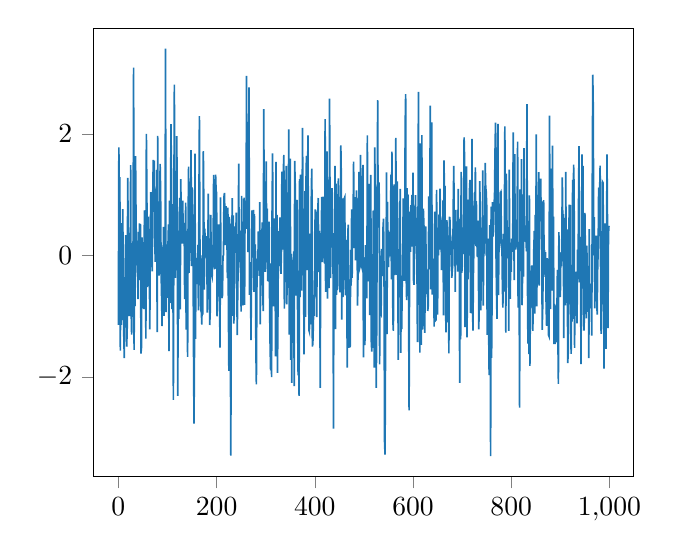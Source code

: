 % This file was created by matplotlib2tikz v0.6.17.
\begin{tikzpicture}

\definecolor{color0}{rgb}{0.122,0.467,0.706}

\begin{axis}[
xmin=-49.95, xmax=1048.95,
ymin=-3.641, ymax=3.739,
tick align=outside,
tick pos=left,
x grid style={white!69.02!black},
y grid style={white!69.02!black}
]
\addplot [semithick, color0, forget plot]
table {%
0 -1.143
1 1.778
2 0.699
3 1.288
4 -1.567
5 0.529
6 -1.145
7 -0.747
8 -0.35
9 0.762
10 -0.731
11 -1.296
12 -1.691
13 -0.804
14 -0.119
15 0.331
16 -0.43
17 -1.504
18 -1.177
19 1.276
20 0.411
21 0.322
22 -1.002
23 0.259
24 -0.351
25 1.486
26 -0.886
27 -1.305
28 -0.802
29 -0.07
30 0.248
31 3.092
32 -1.554
33 0.238
34 -0.835
35 1.633
36 0.533
37 0.14
38 -0.071
39 -0.231
40 -0.72
41 0.388
42 -0.408
43 0.525
44 0.306
45 0.512
46 -1.617
47 -1.517
48 0.298
49 -0.667
50 -0.872
51 0.217
52 -0.883
53 0.742
54 0.594
55 0.526
56 -1.372
57 1.998
58 1.058
59 -0.521
60 -0.025
61 0.637
62 -0.502
63 -0.13
64 -1.219
65 0.165
66 1.04
67 0.14
68 0.835
69 -0.262
70 0.974
71 1.572
72 0.994
73 1.558
74 0.395
75 -0.108
76 0.557
77 0.068
78 1.405
79 -1.264
80 1.968
81 -0.097
82 0.214
83 -0.333
84 0.011
85 1.506
86 1.05
87 -0.27
88 -0.676
89 -1.164
90 0.14
91 -0.18
92 0.467
93 -0.996
94 0.323
95 -0.222
96 3.404
97 -0.933
98 -0.082
99 0.182
100 -0.701
101 0.16
102 0.51
103 -1.578
104 0.901
105 -0.411
106 -0.784
107 2.162
108 1.464
109 -0.884
110 0.842
111 -0.005
112 -2.377
113 0.787
114 2.812
115 0.115
116 -0.372
117 0.415
118 0.765
119 1.962
120 0.351
121 -2.311
122 0.196
123 -1.046
124 0.332
125 0.946
126 -0.891
127 1.256
128 0.663
129 0.382
130 0.193
131 0.9
132 0.413
133 0.409
134 0.535
135 -0.72
136 0.022
137 0.869
138 -1.222
139 0.405
140 -0.704
141 -1.669
142 0.57
143 1.459
144 -0.288
145 0.958
146 0.043
147 0.723
148 1.734
149 -0.179
150 1.119
151 1.069
152 0.272
153 -1.493
154 -2.77
155 -1.491
156 1.673
157 -1.375
158 -0.241
159 -0.042
160 -0.382
161 -0.474
162 0.171
163 -0.906
164 0.847
165 2.29
166 0.289
167 -0.222
168 -0.908
169 -0.938
170 -1.139
171 -6.648e-05
172 -0.976
173 1.714
174 0.813
175 -0.562
176 0.441
177 0.125
178 0.063
179 0.141
180 0.318
181 -0.941
182 -0.273
183 1.015
184 0.07
185 -0.244
186 -1.146
187 -0.929
188 0.665
189 0.041
190 -0.3
191 -0.339
192 -0.102
193 0.22
194 1.324
195 -0.054
196 -0.214
197 -0.21
198 1.327
199 1.061
200 1.025
201 -1.006
202 -0.531
203 -0.072
204 0.51
205 -0.383
206 -0.686
207 -1.52
208 0.953
209 -0.42
210 -0.428
211 -0.704
212 -0.655
213 -0.017
214 0.009
215 0.964
216 1.027
217 0.641
218 0.167
219 0.811
220 0.299
221 0.348
222 -0.376
223 0.786
224 -0.818
225 -1.9
226 0.635
227 0.337
228 -1.423
229 -3.298
230 0.521
231 0.33
232 0.942
233 -0.994
234 0.66
235 -1.123
236 -0.937
237 0.366
238 0.476
239 0.174
240 0.705
241 -0.238
242 -1.313
243 -0.687
244 -0.076
245 1.509
246 -0.021
247 0.405
248 -0.145
249 -0.31
250 -0.924
251 0.981
252 0.239
253 -0.479
254 -0.824
255 0.159
256 0.951
257 -0.814
258 0.902
259 0.639
260 0.476
261 2.956
262 0.436
263 1.286
264 0.055
265 1.157
266 2.764
267 -0.649
268 -0.469
269 -0.111
270 -1.395
271 -0.497
272 0.74
273 -0.038
274 0.451
275 0.747
276 -0.602
277 0.679
278 -0.484
279 0.182
280 -1.532
281 -2.125
282 -0.585
283 -0.053
284 -0.177
285 0.393
286 0.277
287 -0.337
288 0.877
289 -1.137
290 0.074
291 -0.494
292 0.269
293 0.544
294 -0.621
295 -0.918
296 2.407
297 0.627
298 0.388
299 -0.27
300 0.091
301 1.546
302 0.063
303 0.769
304 -0.426
305 0.349
306 -0.433
307 0.555
308 -0.845
309 -1.506
310 -1.893
311 -0.133
312 -2.005
313 0.759
314 1.68
315 0.075
316 -0.839
317 0.61
318 -0.665
319 0.25
320 -1.663
321 1.539
322 -1.224
323 0.668
324 -1.933
325 -0.891
326 0.4
327 0.075
328 -0.175
329 0.627
330 -0.068
331 -0.305
332 0.046
333 1.377
334 0.096
335 0.779
336 1.407
337 1.652
338 -0.878
339 -0.115
340 1.246
341 -0.44
342 1.473
343 -0.807
344 -0.073
345 -0.536
346 0.682
347 2.074
348 -1.305
349 -0.962
350 1.591
351 -1.722
352 0.025
353 -2.1
354 -0.419
355 -0.074
356 -0.364
357 0.064
358 -2.154
359 1.556
360 1.196
361 0.128
362 -0.663
363 -0.044
364 0.914
365 -1.054
366 -1.974
367 -1.519
368 -2.314
369 1.254
370 -0.688
371 1.327
372 0.262
373 -0.58
374 0.44
375 2.097
376 0.418
377 0.219
378 -1.629
379 -0.637
380 1.058
381 -1.011
382 1.209
383 1.637
384 -0.241
385 0.722
386 1.974
387 0.248
388 -1.233
389 -1.261
390 0.356
391 -1.136
392 -1.073
393 1.154
394 1.427
395 -1.5
396 -1.457
397 -1.142
398 -0.65
399 -0.995
400 0.377
401 0.755
402 0.696
403 -0.153
404 -1.015
405 0.644
406 0.697
407 0.944
408 -0.275
409 0.401
410 0.307
411 -2.182
412 0.123
413 -0.1
414 0.964
415 -0.11
416 0.384
417 0.966
418 0.215
419 0.006
420 -0.136
421 2.241
422 -0.602
423 0.952
424 0.592
425 1.711
426 -0.711
427 0.47
428 0.807
429 -0.54
430 2.582
431 0.913
432 -0.376
433 0.245
434 0.371
435 1.106
436 0.139
437 0.365
438 -2.854
439 0.115
440 -0.444
441 1.474
442 -1.215
443 1.181
444 -0.649
445 -0.377
446 -0.571
447 0.841
448 1.266
449 -0.149
450 0.663
451 -0.609
452 0.176
453 1.809
454 1.26
455 -1.059
456 0.94
457 -0.687
458 -0.643
459 0.889
460 0.939
461 0.959
462 -0.364
463 -0.657
464 0.256
465 -0.157
466 -1.846
467 0.253
468 0.507
469 -1.524
470 -0.536
471 -1.251
472 -1.513
473 0.09
474 -0.497
475 0.758
476 -0.369
477 0.456
478 0.581
479 1.545
480 0.298
481 0.118
482 0.959
483 -0.082
484 0.489
485 1.069
486 0.581
487 -0.827
488 -0.289
489 0.148
490 1.373
491 -0.224
492 -0.193
493 1.656
494 -0.135
495 -0.168
496 1.238
497 1.239
498 1.488
499 -1.68
500 -0.75
501 -0.225
502 -1.479
503 0.17
504 -0.609
505 0.138
506 -0.706
507 1.976
508 -0.037
509 -0.427
510 -0.249
511 1.175
512 -0.984
513 -0.342
514 1.326
515 -1.41
516 -1.583
517 0.021
518 -1.524
519 0.737
520 -0.68
521 -1.849
522 1.776
523 1.109
524 -0.176
525 -2.181
526 -1.295
527 0.474
528 2.556
529 0.488
530 0.802
531 1.203
532 -1.796
533 -0.005
534 -0.953
535 -0.971
536 0.106
537 -0.197
538 -0.343
539 0.466
540 0.606
541 -0.347
542 -3.056
543 -3.281
544 -1.53
545 -0.696
546 1.366
547 -1.298
548 0.881
549 -0.016
550 -0.193
551 0.188
552 0.32
553 0.287
554 -0.018
555 1.33
556 -0.397
557 1.706
558 0.7
559 -1.082
560 -1.244
561 0.773
562 1.17
563 -0.324
564 0.066
565 1.935
566 -0.319
567 0.085
568 1.219
569 -0.316
570 -1.722
571 -0.138
572 -0.617
573 0.538
574 1.095
575 -1.606
576 -0.617
577 -1.213
578 -0.444
579 -0.292
580 0.937
581 0.415
582 -0.419
583 0.075
584 2.129
585 2.655
586 -0.296
587 -0.737
588 1.106
589 -0.132
590 1.0
591 -0.756
592 -2.553
593 0.022
594 0.719
595 0.058
596 0.825
597 0.781
598 0.997
599 0.143
600 1.36
601 -0.406
602 -0.484
603 0.017
604 0.416
605 0.991
606 0.486
607 0.52
608 -0.132
609 -1.428
610 0.013
611 2.691
612 -0.053
613 -0.393
614 -1.599
615 1.843
616 -0.839
617 -1.474
618 1.979
619 -1.223
620 -1.13
621 0.771
622 0.535
623 0.305
624 -1.276
625 0.188
626 0.475
627 -0.639
628 -0.3
629 -0.276
630 -0.915
631 -0.829
632 0.971
633 -0.181
634 -0.146
635 2.465
636 -0.56
637 -0.343
638 2.19
639 -0.646
640 -0.555
641 -0.445
642 -0.055
643 -1.171
644 0.72
645 -0.227
646 -1.07
647 -1.06
648 1.077
649 -0.253
650 -0.975
651 0.455
652 -0.0
653 0.672
654 0.094
655 1.1
656 0.492
657 0.582
658 -0.244
659 -0.051
660 0.044
661 0.906
662 -0.988
663 1.562
664 1.07
665 1.145
666 -0.313
667 -1.268
668 -0.274
669 0.579
670 -0.452
671 -1.103
672 0.33
673 -1.615
674 0.623
675 0.622
676 0.347
677 0.285
678 0.009
679 -0.369
680 -0.233
681 -0.144
682 0.879
683 1.474
684 0.461
685 0.561
686 -0.599
687 0.748
688 0.141
689 0.558
690 0.101
691 -0.269
692 1.095
693 0.026
694 0.599
695 -2.101
696 0.423
697 -1.383
698 1.375
699 -0.285
700 -0.232
701 0.266
702 0.021
703 0.707
704 1.944
705 1.58
706 -1.18
707 0.887
708 0.833
709 1.465
710 -1.351
711 -0.114
712 -0.392
713 0.916
714 0.368
715 1.078
716 1.241
717 -0.948
718 -0.853
719 -0.955
720 1.918
721 -0.579
722 -1.24
723 -0.274
724 0.176
725 1.034
726 0.813
727 1.447
728 0.153
729 0.894
730 0.268
731 -0.028
732 0.573
733 0.033
734 -1.219
735 -0.529
736 1.22
737 0.408
738 -0.906
739 -0.289
740 0.456
741 -0.01
742 1.397
743 -0.826
744 0.118
745 0.155
746 0.117
747 1.521
748 1.125
749 1.049
750 0.822
751 -1.309
752 0.276
753 -0.25
754 -1.19
755 -1.973
756 0.496
757 0.092
758 -3.306
759 0.801
760 -1.689
761 -0.622
762 0.878
763 0.309
764 0.405
765 0.835
766 0.977
767 1.716
768 2.183
769 0.029
770 -0.589
771 -1.044
772 1.688
773 2.163
774 -0.654
775 0.179
776 0.129
777 0.196
778 1.03
779 1.045
780 0.25
781 0.25
782 -0.506
783 -0.861
784 0.352
785 -0.597
786 0.42
787 2.124
788 0.396
789 -1.27
790 1.346
791 0.737
792 -0.048
793 0.012
794 0.466
795 -1.242
796 1.412
797 -0.2
798 -0.717
799 0.208
800 -0.27
801 0.275
802 0.152
803 0.057
804 2.025
805 1.065
806 -0.408
807 1.666
808 0.348
809 0.095
810 0.252
811 0.132
812 0.641
813 1.872
814 -0.861
815 -0.349
816 -0.237
817 -2.505
818 1.087
819 0.188
820 -0.259
821 1.585
822 -0.821
823 -0.353
824 -0.157
825 -0.349
826 1.765
827 0.25
828 0.242
829 0.429
830 0.276
831 0.065
832 2.491
833 -0.368
834 -1.451
835 -0.437
836 -1.624
837 0.988
838 -1.821
839 -0.863
840 -0.787
841 -0.316
842 -0.164
843 -0.559
844 -1.242
845 -0.501
846 0.1
847 0.404
848 -0.957
849 0.668
850 -0.044
851 1.99
852 -0.84
853 0.221
854 -0.476
855 0.225
856 1.37
857 -0.5
858 1.045
859 0.946
860 1.264
861 0.559
862 0.887
863 -1.226
864 -0.887
865 -0.31
866 0.908
867 -0.131
868 0.085
869 -0.355
870 0.052
871 -0.812
872 -1.16
873 -0.047
874 -0.124
875 -0.68
876 -1.312
877 -1.333
878 2.3
879 -0.146
880 -0.885
881 0.697
882 1.429
883 -0.581
884 1.807
885 -0.115
886 0.639
887 -1.463
888 -0.797
889 -1.459
890 -1.145
891 -1.431
892 -0.823
893 -0.944
894 -0.239
895 -1.334
896 -2.114
897 0.382
898 -0.227
899 -0.51
900 -0.686
901 0.051
902 -0.177
903 0.253
904 1.282
905 0.542
906 0.677
907 -1.363
908 0.618
909 -0.741
910 -0.824
911 1.373
912 -0.268
913 -0.781
914 0.428
915 -1.773
916 -1.609
917 -0.149
918 0.834
919 0.689
920 0.829
921 -1.123
922 -1.62
923 -0.2
924 -1.091
925 1.244
926 -1.045
927 1.493
928 1.119
929 -1.521
930 -0.273
931 -0.996
932 -0.27
933 -0.419
934 -1.121
935 0.093
936 -0.39
937 0.809
938 1.798
939 -0.443
940 0.124
941 0.304
942 -1.789
943 -0.427
944 1.664
945 0.182
946 1.474
947 -0.866
948 -1.237
949 -1.001
950 0.698
951 0.023
952 -0.141
953 -1.039
954 0.159
955 -0.931
956 -0.221
957 -0.174
958 -1.693
959 0.431
960 -0.872
961 -0.632
962 -0.466
963 -0.752
964 -1.321
965 1.114
966 2.973
967 2.44
968 -0.0
969 0.631
970 -0.874
971 -0.001
972 -0.5
973 0.325
974 -0.669
975 -0.977
976 -0.232
977 0.092
978 1.117
979 0.316
980 1.028
981 1.476
982 -0.315
983 -1.292
984 -0.709
985 -0.806
986 1.208
987 1.194
988 -0.594
989 -1.866
990 0.139
991 0.528
992 -1.408
993 -1.539
994 -0.086
995 1.663
996 0.512
997 -1.197
998 0.35
999 0.487
};
\end{axis}

\end{tikzpicture}